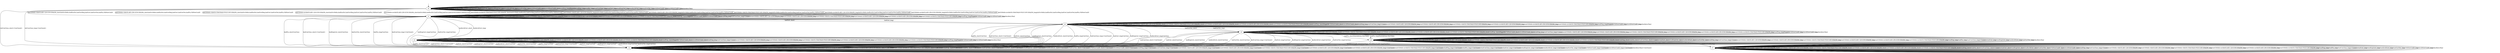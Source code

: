 digraph "quicgoModels/quicgo-BWCA-BWRCA-CS-0/learnedModel" {
s0 [label=s0];
s1 [label=s1];
s2 [label=s2];
s3 [label=s3];
s4 [label=s4];
s5 [label=s5];
s6 [label=s6];
s7 [label=s7];
s0 -> s0  [label="initPing_short/PingACK "];
s0 -> s2  [label="initConClose_short/<ConClosed> "];
s0 -> s1  [label="initCltHello-vldACK:AES-128-GCM-SHA256_short/initSvrHello,hndEncExt,hndCertReq,hndCert,hndCertVer,hndFin,VldNewConID "];
s0 -> s1  [label="initCltHello-vldACK:AES-256-GCM-SHA384_short/initSvrHello,hndEncExt,hndCertReq,hndCert,hndCertVer,hndFin,VldNewConID "];
s0 -> s1  [label="initCltHello-vldACK:CHACHA20-POLY1305-SHA256_short/initSvrHello,hndEncExt,hndCertReq,hndCert,hndCertVer,hndFin,VldNewConID "];
s0 -> s1  [label="initCltHello-invldACK:AES-128-GCM-SHA256_short/initSvrHello,hndEncExt,hndCertReq,hndCert,hndCertVer,hndFin,VldNewConID "];
s0 -> s1  [label="initCltHello-invldACK:AES-256-GCM-SHA384_short/initSvrHello,hndEncExt,hndCertReq,hndCert,hndCertVer,hndFin,VldNewConID "];
s0 -> s1  [label="initCltHello-invldACK:CHACHA20-POLY1305-SHA256_short/initSvrHello,hndEncExt,hndCertReq,hndCert,hndCertVer,hndFin,VldNewConID "];
s0 -> s0  [label="hndPing_short/ "];
s0 -> s0  [label="hndFin_short/ "];
s0 -> s0  [label="hndConClose_short/ "];
s0 -> s0  [label="hndCert_short/ "];
s0 -> s0  [label="hndEmpCert_short/ "];
s0 -> s0  [label="hndInvldCert_short/ "];
s0 -> s0  [label="hndCertVer_short/ "];
s0 -> s0  [label="VldNewConID_short/ "];
s0 -> s0  [label="InvldNewConID_short/ "];
s0 -> s0  [label="initPing_long/PingACK "];
s0 -> s2  [label="initConClose_long/<ConClosed> "];
s0 -> s1  [label="initCltHello-vldACK:AES-128-GCM-SHA256_long/initSvrHello,hndEncExt,hndCertReq,hndCert,hndCertVer,hndFin,VldNewConID "];
s0 -> s1  [label="initCltHello-vldACK:AES-256-GCM-SHA384_long/initSvrHello,hndEncExt,hndCertReq,hndCert,hndCertVer,hndFin,VldNewConID "];
s0 -> s1  [label="initCltHello-vldACK:CHACHA20-POLY1305-SHA256_long/initSvrHello,hndEncExt,hndCertReq,hndCert,hndCertVer,hndFin,VldNewConID "];
s0 -> s1  [label="initCltHello-invldACK:AES-128-GCM-SHA256_long/initSvrHello,hndEncExt,hndCertReq,hndCert,hndCertVer,hndFin,VldNewConID "];
s0 -> s1  [label="initCltHello-invldACK:AES-256-GCM-SHA384_long/initSvrHello,hndEncExt,hndCertReq,hndCert,hndCertVer,hndFin,VldNewConID "];
s0 -> s1  [label="initCltHello-invldACK:CHACHA20-POLY1305-SHA256_long/initSvrHello,hndEncExt,hndCertReq,hndCert,hndCertVer,hndFin,VldNewConID "];
s0 -> s0  [label="hndPing_long/ "];
s0 -> s0  [label="hndFin_long/ "];
s0 -> s0  [label="hndConClose_long/ "];
s0 -> s0  [label="hndCert_long/ "];
s0 -> s0  [label="hndEmpCert_long/ "];
s0 -> s0  [label="hndInvldCert_long/ "];
s0 -> s0  [label="hndCertVer_long/ "];
s0 -> s0  [label="VldNewConID_long/ "];
s0 -> s0  [label="InvldNewConID_long/ "];
s0 -> s0  [label="[IncRetryTkn]/ "];
s1 -> s1  [label="initPing_short/ "];
s1 -> s1  [label="initConClose_short/<ConAct> "];
s1 -> s1  [label="initCltHello-vldACK:AES-128-GCM-SHA256_short/ "];
s1 -> s1  [label="initCltHello-vldACK:AES-256-GCM-SHA384_short/ "];
s1 -> s1  [label="initCltHello-vldACK:CHACHA20-POLY1305-SHA256_short/ "];
s1 -> s1  [label="initCltHello-invldACK:AES-128-GCM-SHA256_short/ "];
s1 -> s1  [label="initCltHello-invldACK:AES-256-GCM-SHA384_short/ "];
s1 -> s1  [label="initCltHello-invldACK:CHACHA20-POLY1305-SHA256_short/ "];
s1 -> s1  [label="hndPing_short/PingACK "];
s1 -> s2  [label="hndFin_short/ConClose "];
s1 -> s2  [label="hndConClose_short/<ConClosed> "];
s1 -> s4  [label="hndCert_short/ "];
s1 -> s2  [label="hndEmpCert_short/ConClose "];
s1 -> s3  [label="hndInvldCert_short/ "];
s1 -> s2  [label="hndCertVer_short/ConClose "];
s1 -> s1  [label="VldNewConID_short/ "];
s1 -> s1  [label="InvldNewConID_short/ "];
s1 -> s1  [label="initPing_long/ "];
s1 -> s1  [label="initConClose_long/<ConAct> "];
s1 -> s1  [label="initCltHello-vldACK:AES-128-GCM-SHA256_long/ "];
s1 -> s1  [label="initCltHello-vldACK:AES-256-GCM-SHA384_long/ "];
s1 -> s1  [label="initCltHello-vldACK:CHACHA20-POLY1305-SHA256_long/ "];
s1 -> s1  [label="initCltHello-invldACK:AES-128-GCM-SHA256_long/ "];
s1 -> s1  [label="initCltHello-invldACK:AES-256-GCM-SHA384_long/ "];
s1 -> s1  [label="initCltHello-invldACK:CHACHA20-POLY1305-SHA256_long/ "];
s1 -> s1  [label="hndPing_long/PingACK "];
s1 -> s2  [label="hndFin_long/ConClose "];
s1 -> s2  [label="hndConClose_long/<ConClosed> "];
s1 -> s4  [label="hndCert_long/ "];
s1 -> s2  [label="hndEmpCert_long/ConClose "];
s1 -> s3  [label="hndInvldCert_long/ "];
s1 -> s2  [label="hndCertVer_long/ConClose "];
s1 -> s1  [label="VldNewConID_long/ "];
s1 -> s1  [label="InvldNewConID_long/ "];
s1 -> s1  [label="[IncRetryTkn]/ "];
s2 -> s2  [label="initPing_short/<ConClosed> "];
s2 -> s2  [label="initConClose_short/<ConClosed> "];
s2 -> s2  [label="initCltHello-vldACK:AES-128-GCM-SHA256_short/<ConClosed> "];
s2 -> s2  [label="initCltHello-vldACK:AES-256-GCM-SHA384_short/<ConClosed> "];
s2 -> s2  [label="initCltHello-vldACK:CHACHA20-POLY1305-SHA256_short/<ConClosed> "];
s2 -> s2  [label="initCltHello-invldACK:AES-128-GCM-SHA256_short/<ConClosed> "];
s2 -> s2  [label="initCltHello-invldACK:AES-256-GCM-SHA384_short/<ConClosed> "];
s2 -> s2  [label="initCltHello-invldACK:CHACHA20-POLY1305-SHA256_short/<ConClosed> "];
s2 -> s2  [label="hndPing_short/<ConClosed> "];
s2 -> s2  [label="hndFin_short/<ConClosed> "];
s2 -> s2  [label="hndConClose_short/<ConClosed> "];
s2 -> s2  [label="hndCert_short/<ConClosed> "];
s2 -> s2  [label="hndEmpCert_short/<ConClosed> "];
s2 -> s2  [label="hndInvldCert_short/<ConClosed> "];
s2 -> s2  [label="hndCertVer_short/<ConClosed> "];
s2 -> s2  [label="VldNewConID_short/<ConClosed> "];
s2 -> s2  [label="InvldNewConID_short/<ConClosed> "];
s2 -> s2  [label="initPing_long/<ConClosed> "];
s2 -> s2  [label="initConClose_long/<ConClosed> "];
s2 -> s2  [label="initCltHello-vldACK:AES-128-GCM-SHA256_long/<ConClosed> "];
s2 -> s2  [label="initCltHello-vldACK:AES-256-GCM-SHA384_long/<ConClosed> "];
s2 -> s2  [label="initCltHello-vldACK:CHACHA20-POLY1305-SHA256_long/<ConClosed> "];
s2 -> s2  [label="initCltHello-invldACK:AES-128-GCM-SHA256_long/<ConClosed> "];
s2 -> s2  [label="initCltHello-invldACK:AES-256-GCM-SHA384_long/<ConClosed> "];
s2 -> s2  [label="initCltHello-invldACK:CHACHA20-POLY1305-SHA256_long/<ConClosed> "];
s2 -> s2  [label="hndPing_long/<ConClosed> "];
s2 -> s2  [label="hndFin_long/<ConClosed> "];
s2 -> s2  [label="hndConClose_long/<ConClosed> "];
s2 -> s2  [label="hndCert_long/<ConClosed> "];
s2 -> s2  [label="hndEmpCert_long/<ConClosed> "];
s2 -> s2  [label="hndInvldCert_long/<ConClosed> "];
s2 -> s2  [label="hndCertVer_long/<ConClosed> "];
s2 -> s2  [label="VldNewConID_long/<ConClosed> "];
s2 -> s2  [label="InvldNewConID_long/<ConClosed> "];
s2 -> s2  [label="[IncRetryTkn]/<ConClosed> "];
s3 -> s3  [label="initPing_short/ "];
s3 -> s3  [label="initConClose_short/<ConAct> "];
s3 -> s3  [label="initCltHello-vldACK:AES-128-GCM-SHA256_short/ "];
s3 -> s3  [label="initCltHello-vldACK:AES-256-GCM-SHA384_short/ "];
s3 -> s3  [label="initCltHello-vldACK:CHACHA20-POLY1305-SHA256_short/ "];
s3 -> s3  [label="initCltHello-invldACK:AES-128-GCM-SHA256_short/ "];
s3 -> s3  [label="initCltHello-invldACK:AES-256-GCM-SHA384_short/ "];
s3 -> s3  [label="initCltHello-invldACK:CHACHA20-POLY1305-SHA256_short/ "];
s3 -> s3  [label="hndPing_short/PingACK "];
s3 -> s2  [label="hndFin_short/ConClose "];
s3 -> s2  [label="hndConClose_short/<ConClosed> "];
s3 -> s2  [label="hndCert_short/ConClose "];
s3 -> s2  [label="hndEmpCert_short/ConClose "];
s3 -> s2  [label="hndInvldCert_short/ConClose "];
s3 -> s2  [label="hndCertVer_short/ConClose "];
s3 -> s3  [label="VldNewConID_short/ "];
s3 -> s3  [label="InvldNewConID_short/ "];
s3 -> s3  [label="initPing_long/ "];
s3 -> s3  [label="initConClose_long/<ConAct> "];
s3 -> s3  [label="initCltHello-vldACK:AES-128-GCM-SHA256_long/ "];
s3 -> s3  [label="initCltHello-vldACK:AES-256-GCM-SHA384_long/ "];
s3 -> s3  [label="initCltHello-vldACK:CHACHA20-POLY1305-SHA256_long/ "];
s3 -> s3  [label="initCltHello-invldACK:AES-128-GCM-SHA256_long/ "];
s3 -> s3  [label="initCltHello-invldACK:AES-256-GCM-SHA384_long/ "];
s3 -> s3  [label="initCltHello-invldACK:CHACHA20-POLY1305-SHA256_long/ "];
s3 -> s3  [label="hndPing_long/PingACK "];
s3 -> s2  [label="hndFin_long/ConClose "];
s3 -> s2  [label="hndConClose_long/<ConClosed> "];
s3 -> s2  [label="hndCert_long/ConClose "];
s3 -> s2  [label="hndEmpCert_long/ConClose "];
s3 -> s2  [label="hndInvldCert_long/ConClose "];
s3 -> s2  [label="hndCertVer_long/ConClose "];
s3 -> s3  [label="VldNewConID_long/ "];
s3 -> s3  [label="InvldNewConID_long/ "];
s3 -> s3  [label="[IncRetryTkn]/ "];
s4 -> s4  [label="initPing_short/ "];
s4 -> s4  [label="initConClose_short/<ConAct> "];
s4 -> s4  [label="initCltHello-vldACK:AES-128-GCM-SHA256_short/ "];
s4 -> s4  [label="initCltHello-vldACK:AES-256-GCM-SHA384_short/ "];
s4 -> s4  [label="initCltHello-vldACK:CHACHA20-POLY1305-SHA256_short/ "];
s4 -> s4  [label="initCltHello-invldACK:AES-128-GCM-SHA256_short/ "];
s4 -> s4  [label="initCltHello-invldACK:AES-256-GCM-SHA384_short/ "];
s4 -> s4  [label="initCltHello-invldACK:CHACHA20-POLY1305-SHA256_short/ "];
s4 -> s4  [label="hndPing_short/PingACK "];
s4 -> s2  [label="hndFin_short/ConClose "];
s4 -> s2  [label="hndConClose_short/<ConClosed> "];
s4 -> s2  [label="hndCert_short/ConClose "];
s4 -> s2  [label="hndEmpCert_short/ConClose "];
s4 -> s2  [label="hndInvldCert_short/ConClose "];
s4 -> s5  [label="hndCertVer_short/ "];
s4 -> s4  [label="VldNewConID_short/ "];
s4 -> s4  [label="InvldNewConID_short/ "];
s4 -> s4  [label="initPing_long/ "];
s4 -> s4  [label="initConClose_long/<ConAct> "];
s4 -> s4  [label="initCltHello-vldACK:AES-128-GCM-SHA256_long/ "];
s4 -> s4  [label="initCltHello-vldACK:AES-256-GCM-SHA384_long/ "];
s4 -> s4  [label="initCltHello-vldACK:CHACHA20-POLY1305-SHA256_long/ "];
s4 -> s4  [label="initCltHello-invldACK:AES-128-GCM-SHA256_long/ "];
s4 -> s4  [label="initCltHello-invldACK:AES-256-GCM-SHA384_long/ "];
s4 -> s4  [label="initCltHello-invldACK:CHACHA20-POLY1305-SHA256_long/ "];
s4 -> s4  [label="hndPing_long/PingACK "];
s4 -> s2  [label="hndFin_long/ConClose "];
s4 -> s2  [label="hndConClose_long/<ConClosed> "];
s4 -> s2  [label="hndCert_long/ConClose "];
s4 -> s2  [label="hndEmpCert_long/ConClose "];
s4 -> s2  [label="hndInvldCert_long/ConClose "];
s4 -> s5  [label="hndCertVer_long/ "];
s4 -> s4  [label="VldNewConID_long/ "];
s4 -> s4  [label="InvldNewConID_long/ "];
s4 -> s4  [label="[IncRetryTkn]/ "];
s5 -> s5  [label="initPing_short/ "];
s5 -> s5  [label="initConClose_short/<ConAct> "];
s5 -> s5  [label="initCltHello-vldACK:AES-128-GCM-SHA256_short/ "];
s5 -> s5  [label="initCltHello-vldACK:AES-256-GCM-SHA384_short/ "];
s5 -> s5  [label="initCltHello-vldACK:CHACHA20-POLY1305-SHA256_short/ "];
s5 -> s5  [label="initCltHello-invldACK:AES-128-GCM-SHA256_short/ "];
s5 -> s5  [label="initCltHello-invldACK:AES-256-GCM-SHA384_short/ "];
s5 -> s5  [label="initCltHello-invldACK:CHACHA20-POLY1305-SHA256_short/ "];
s5 -> s5  [label="hndPing_short/PingACK "];
s5 -> s6  [label="hndFin_short/HndshkDone,NewToken "];
s5 -> s2  [label="hndConClose_short/<ConClosed> "];
s5 -> s2  [label="hndCert_short/ConClose "];
s5 -> s2  [label="hndEmpCert_short/ConClose "];
s5 -> s2  [label="hndInvldCert_short/ConClose "];
s5 -> s2  [label="hndCertVer_short/ConClose "];
s5 -> s5  [label="VldNewConID_short/ "];
s5 -> s5  [label="InvldNewConID_short/ "];
s5 -> s5  [label="initPing_long/ "];
s5 -> s5  [label="initConClose_long/<ConAct> "];
s5 -> s5  [label="initCltHello-vldACK:AES-128-GCM-SHA256_long/ "];
s5 -> s5  [label="initCltHello-vldACK:AES-256-GCM-SHA384_long/ "];
s5 -> s5  [label="initCltHello-vldACK:CHACHA20-POLY1305-SHA256_long/ "];
s5 -> s5  [label="initCltHello-invldACK:AES-128-GCM-SHA256_long/ "];
s5 -> s5  [label="initCltHello-invldACK:AES-256-GCM-SHA384_long/ "];
s5 -> s5  [label="initCltHello-invldACK:CHACHA20-POLY1305-SHA256_long/ "];
s5 -> s5  [label="hndPing_long/PingACK "];
s5 -> s6  [label="hndFin_long/HndshkDone,NewToken "];
s5 -> s2  [label="hndConClose_long/<ConClosed> "];
s5 -> s2  [label="hndCert_long/ConClose "];
s5 -> s2  [label="hndEmpCert_long/ConClose "];
s5 -> s2  [label="hndInvldCert_long/ConClose "];
s5 -> s2  [label="hndCertVer_long/ConClose "];
s5 -> s5  [label="VldNewConID_long/ "];
s5 -> s5  [label="InvldNewConID_long/ "];
s5 -> s5  [label="[IncRetryTkn]/ "];
s6 -> s6  [label="initPing_short/ "];
s6 -> s6  [label="initConClose_short/<ConAct> "];
s6 -> s6  [label="initCltHello-vldACK:AES-128-GCM-SHA256_short/ "];
s6 -> s6  [label="initCltHello-vldACK:AES-256-GCM-SHA384_short/ "];
s6 -> s6  [label="initCltHello-vldACK:CHACHA20-POLY1305-SHA256_short/ "];
s6 -> s6  [label="initCltHello-invldACK:AES-128-GCM-SHA256_short/ "];
s6 -> s6  [label="initCltHello-invldACK:AES-256-GCM-SHA384_short/ "];
s6 -> s6  [label="initCltHello-invldACK:CHACHA20-POLY1305-SHA256_short/ "];
s6 -> s6  [label="hndPing_short/ "];
s6 -> s6  [label="hndFin_short/ "];
s6 -> s6  [label="hndConClose_short/<ConAct> "];
s6 -> s6  [label="hndCert_short/ "];
s6 -> s6  [label="hndEmpCert_short/ "];
s6 -> s6  [label="hndInvldCert_short/ "];
s6 -> s6  [label="hndCertVer_short/ "];
s6 -> s7  [label="VldNewConID_short/ "];
s6 -> s2  [label="InvldNewConID_short/ConClose "];
s6 -> s6  [label="initPing_long/ "];
s6 -> s6  [label="initConClose_long/<ConAct> "];
s6 -> s6  [label="initCltHello-vldACK:AES-128-GCM-SHA256_long/ "];
s6 -> s6  [label="initCltHello-vldACK:AES-256-GCM-SHA384_long/ "];
s6 -> s6  [label="initCltHello-vldACK:CHACHA20-POLY1305-SHA256_long/ "];
s6 -> s6  [label="initCltHello-invldACK:AES-128-GCM-SHA256_long/ "];
s6 -> s6  [label="initCltHello-invldACK:AES-256-GCM-SHA384_long/ "];
s6 -> s6  [label="initCltHello-invldACK:CHACHA20-POLY1305-SHA256_long/ "];
s6 -> s6  [label="hndPing_long/ "];
s6 -> s6  [label="hndFin_long/ "];
s6 -> s6  [label="hndConClose_long/<ConAct> "];
s6 -> s6  [label="hndCert_long/ "];
s6 -> s6  [label="hndEmpCert_long/ "];
s6 -> s6  [label="hndInvldCert_long/ "];
s6 -> s6  [label="hndCertVer_long/ "];
s6 -> s7  [label="VldNewConID_long/ "];
s6 -> s2  [label="InvldNewConID_long/ConClose "];
s6 -> s6  [label="[IncRetryTkn]/ "];
s7 -> s7  [label="initPing_short/ "];
s7 -> s7  [label="initConClose_short/<ConAct> "];
s7 -> s7  [label="initCltHello-vldACK:AES-128-GCM-SHA256_short/ "];
s7 -> s7  [label="initCltHello-vldACK:AES-256-GCM-SHA384_short/ "];
s7 -> s7  [label="initCltHello-vldACK:CHACHA20-POLY1305-SHA256_short/ "];
s7 -> s7  [label="initCltHello-invldACK:AES-128-GCM-SHA256_short/ "];
s7 -> s7  [label="initCltHello-invldACK:AES-256-GCM-SHA384_short/ "];
s7 -> s7  [label="initCltHello-invldACK:CHACHA20-POLY1305-SHA256_short/ "];
s7 -> s7  [label="hndPing_short/ "];
s7 -> s7  [label="hndFin_short/ "];
s7 -> s7  [label="hndConClose_short/<ConAct> "];
s7 -> s7  [label="hndCert_short/ "];
s7 -> s7  [label="hndEmpCert_short/ "];
s7 -> s7  [label="hndInvldCert_short/ "];
s7 -> s7  [label="hndCertVer_short/ "];
s7 -> s7  [label="VldNewConID_short/ "];
s7 -> s7  [label="InvldNewConID_short/ "];
s7 -> s7  [label="initPing_long/ "];
s7 -> s7  [label="initConClose_long/<ConAct> "];
s7 -> s7  [label="initCltHello-vldACK:AES-128-GCM-SHA256_long/ "];
s7 -> s7  [label="initCltHello-vldACK:AES-256-GCM-SHA384_long/ "];
s7 -> s7  [label="initCltHello-vldACK:CHACHA20-POLY1305-SHA256_long/ "];
s7 -> s7  [label="initCltHello-invldACK:AES-128-GCM-SHA256_long/ "];
s7 -> s7  [label="initCltHello-invldACK:AES-256-GCM-SHA384_long/ "];
s7 -> s7  [label="initCltHello-invldACK:CHACHA20-POLY1305-SHA256_long/ "];
s7 -> s7  [label="hndPing_long/ "];
s7 -> s7  [label="hndFin_long/ "];
s7 -> s7  [label="hndConClose_long/<ConAct> "];
s7 -> s7  [label="hndCert_long/ "];
s7 -> s7  [label="hndEmpCert_long/ "];
s7 -> s7  [label="hndInvldCert_long/ "];
s7 -> s7  [label="hndCertVer_long/ "];
s7 -> s7  [label="VldNewConID_long/ "];
s7 -> s7  [label="InvldNewConID_long/ "];
s7 -> s7  [label="[IncRetryTkn]/ "];
__start0 [label="", shape=none];
__start0 -> s0  [label=""];
}
